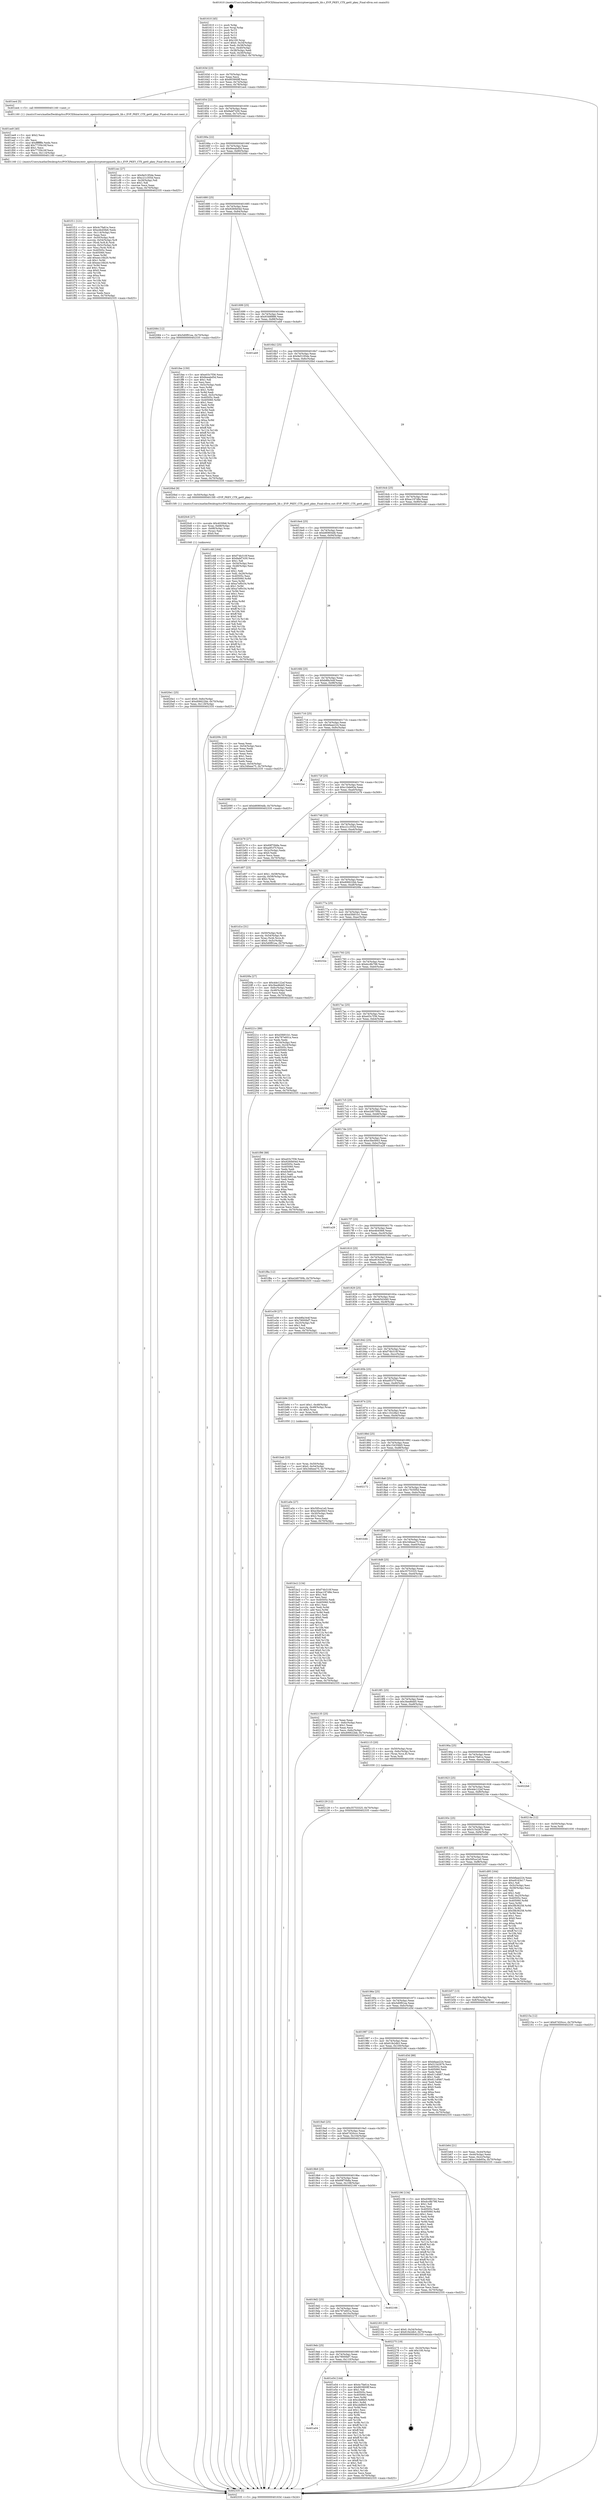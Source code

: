 digraph "0x401610" {
  label = "0x401610 (/mnt/c/Users/mathe/Desktop/tcc/POCII/binaries/extr_opensslcryptoevppmeth_lib.c_EVP_PKEY_CTX_get0_pkey_Final-ollvm.out::main(0))"
  labelloc = "t"
  node[shape=record]

  Entry [label="",width=0.3,height=0.3,shape=circle,fillcolor=black,style=filled]
  "0x40163d" [label="{
     0x40163d [23]\l
     | [instrs]\l
     &nbsp;&nbsp;0x40163d \<+3\>: mov -0x70(%rbp),%eax\l
     &nbsp;&nbsp;0x401640 \<+2\>: mov %eax,%ecx\l
     &nbsp;&nbsp;0x401642 \<+6\>: sub $0x803900ff,%ecx\l
     &nbsp;&nbsp;0x401648 \<+3\>: mov %eax,-0x74(%rbp)\l
     &nbsp;&nbsp;0x40164b \<+3\>: mov %ecx,-0x78(%rbp)\l
     &nbsp;&nbsp;0x40164e \<+6\>: je 0000000000401ee4 \<main+0x8d4\>\l
  }"]
  "0x401ee4" [label="{
     0x401ee4 [5]\l
     | [instrs]\l
     &nbsp;&nbsp;0x401ee4 \<+5\>: call 0000000000401160 \<next_i\>\l
     | [calls]\l
     &nbsp;&nbsp;0x401160 \{1\} (/mnt/c/Users/mathe/Desktop/tcc/POCII/binaries/extr_opensslcryptoevppmeth_lib.c_EVP_PKEY_CTX_get0_pkey_Final-ollvm.out::next_i)\l
  }"]
  "0x401654" [label="{
     0x401654 [22]\l
     | [instrs]\l
     &nbsp;&nbsp;0x401654 \<+5\>: jmp 0000000000401659 \<main+0x49\>\l
     &nbsp;&nbsp;0x401659 \<+3\>: mov -0x74(%rbp),%eax\l
     &nbsp;&nbsp;0x40165c \<+5\>: sub $0x8abf7430,%eax\l
     &nbsp;&nbsp;0x401661 \<+3\>: mov %eax,-0x7c(%rbp)\l
     &nbsp;&nbsp;0x401664 \<+6\>: je 0000000000401cec \<main+0x6dc\>\l
  }"]
  Exit [label="",width=0.3,height=0.3,shape=circle,fillcolor=black,style=filled,peripheries=2]
  "0x401cec" [label="{
     0x401cec [27]\l
     | [instrs]\l
     &nbsp;&nbsp;0x401cec \<+5\>: mov $0x9e5195de,%eax\l
     &nbsp;&nbsp;0x401cf1 \<+5\>: mov $0xc21c355d,%ecx\l
     &nbsp;&nbsp;0x401cf6 \<+3\>: mov -0x26(%rbp),%dl\l
     &nbsp;&nbsp;0x401cf9 \<+3\>: test $0x1,%dl\l
     &nbsp;&nbsp;0x401cfc \<+3\>: cmovne %ecx,%eax\l
     &nbsp;&nbsp;0x401cff \<+3\>: mov %eax,-0x70(%rbp)\l
     &nbsp;&nbsp;0x401d02 \<+5\>: jmp 0000000000402335 \<main+0xd25\>\l
  }"]
  "0x40166a" [label="{
     0x40166a [22]\l
     | [instrs]\l
     &nbsp;&nbsp;0x40166a \<+5\>: jmp 000000000040166f \<main+0x5f\>\l
     &nbsp;&nbsp;0x40166f \<+3\>: mov -0x74(%rbp),%eax\l
     &nbsp;&nbsp;0x401672 \<+5\>: sub $0x8eeabd5d,%eax\l
     &nbsp;&nbsp;0x401677 \<+3\>: mov %eax,-0x80(%rbp)\l
     &nbsp;&nbsp;0x40167a \<+6\>: je 0000000000402084 \<main+0xa74\>\l
  }"]
  "0x40215a" [label="{
     0x40215a [12]\l
     | [instrs]\l
     &nbsp;&nbsp;0x40215a \<+7\>: movl $0x67d20ccc,-0x70(%rbp)\l
     &nbsp;&nbsp;0x402161 \<+5\>: jmp 0000000000402335 \<main+0xd25\>\l
  }"]
  "0x402084" [label="{
     0x402084 [12]\l
     | [instrs]\l
     &nbsp;&nbsp;0x402084 \<+7\>: movl $0x5d0f91ea,-0x70(%rbp)\l
     &nbsp;&nbsp;0x40208b \<+5\>: jmp 0000000000402335 \<main+0xd25\>\l
  }"]
  "0x401680" [label="{
     0x401680 [25]\l
     | [instrs]\l
     &nbsp;&nbsp;0x401680 \<+5\>: jmp 0000000000401685 \<main+0x75\>\l
     &nbsp;&nbsp;0x401685 \<+3\>: mov -0x74(%rbp),%eax\l
     &nbsp;&nbsp;0x401688 \<+5\>: sub $0x9260b04d,%eax\l
     &nbsp;&nbsp;0x40168d \<+6\>: mov %eax,-0x84(%rbp)\l
     &nbsp;&nbsp;0x401693 \<+6\>: je 0000000000401fee \<main+0x9de\>\l
  }"]
  "0x402129" [label="{
     0x402129 [12]\l
     | [instrs]\l
     &nbsp;&nbsp;0x402129 \<+7\>: movl $0x35753325,-0x70(%rbp)\l
     &nbsp;&nbsp;0x402130 \<+5\>: jmp 0000000000402335 \<main+0xd25\>\l
  }"]
  "0x401fee" [label="{
     0x401fee [150]\l
     | [instrs]\l
     &nbsp;&nbsp;0x401fee \<+5\>: mov $0xe03c7f36,%eax\l
     &nbsp;&nbsp;0x401ff3 \<+5\>: mov $0x8eeabd5d,%ecx\l
     &nbsp;&nbsp;0x401ff8 \<+2\>: mov $0x1,%dl\l
     &nbsp;&nbsp;0x401ffa \<+2\>: xor %esi,%esi\l
     &nbsp;&nbsp;0x401ffc \<+3\>: mov -0x5c(%rbp),%edi\l
     &nbsp;&nbsp;0x401fff \<+3\>: mov %esi,%r8d\l
     &nbsp;&nbsp;0x402002 \<+4\>: sub $0x1,%r8d\l
     &nbsp;&nbsp;0x402006 \<+3\>: sub %r8d,%edi\l
     &nbsp;&nbsp;0x402009 \<+3\>: mov %edi,-0x5c(%rbp)\l
     &nbsp;&nbsp;0x40200c \<+7\>: mov 0x40505c,%edi\l
     &nbsp;&nbsp;0x402013 \<+8\>: mov 0x405060,%r8d\l
     &nbsp;&nbsp;0x40201b \<+3\>: sub $0x1,%esi\l
     &nbsp;&nbsp;0x40201e \<+3\>: mov %edi,%r9d\l
     &nbsp;&nbsp;0x402021 \<+3\>: add %esi,%r9d\l
     &nbsp;&nbsp;0x402024 \<+4\>: imul %r9d,%edi\l
     &nbsp;&nbsp;0x402028 \<+3\>: and $0x1,%edi\l
     &nbsp;&nbsp;0x40202b \<+3\>: cmp $0x0,%edi\l
     &nbsp;&nbsp;0x40202e \<+4\>: sete %r10b\l
     &nbsp;&nbsp;0x402032 \<+4\>: cmp $0xa,%r8d\l
     &nbsp;&nbsp;0x402036 \<+4\>: setl %r11b\l
     &nbsp;&nbsp;0x40203a \<+3\>: mov %r10b,%bl\l
     &nbsp;&nbsp;0x40203d \<+3\>: xor $0xff,%bl\l
     &nbsp;&nbsp;0x402040 \<+3\>: mov %r11b,%r14b\l
     &nbsp;&nbsp;0x402043 \<+4\>: xor $0xff,%r14b\l
     &nbsp;&nbsp;0x402047 \<+3\>: xor $0x0,%dl\l
     &nbsp;&nbsp;0x40204a \<+3\>: mov %bl,%r15b\l
     &nbsp;&nbsp;0x40204d \<+4\>: and $0x0,%r15b\l
     &nbsp;&nbsp;0x402051 \<+3\>: and %dl,%r10b\l
     &nbsp;&nbsp;0x402054 \<+3\>: mov %r14b,%r12b\l
     &nbsp;&nbsp;0x402057 \<+4\>: and $0x0,%r12b\l
     &nbsp;&nbsp;0x40205b \<+3\>: and %dl,%r11b\l
     &nbsp;&nbsp;0x40205e \<+3\>: or %r10b,%r15b\l
     &nbsp;&nbsp;0x402061 \<+3\>: or %r11b,%r12b\l
     &nbsp;&nbsp;0x402064 \<+3\>: xor %r12b,%r15b\l
     &nbsp;&nbsp;0x402067 \<+3\>: or %r14b,%bl\l
     &nbsp;&nbsp;0x40206a \<+3\>: xor $0xff,%bl\l
     &nbsp;&nbsp;0x40206d \<+3\>: or $0x0,%dl\l
     &nbsp;&nbsp;0x402070 \<+2\>: and %dl,%bl\l
     &nbsp;&nbsp;0x402072 \<+3\>: or %bl,%r15b\l
     &nbsp;&nbsp;0x402075 \<+4\>: test $0x1,%r15b\l
     &nbsp;&nbsp;0x402079 \<+3\>: cmovne %ecx,%eax\l
     &nbsp;&nbsp;0x40207c \<+3\>: mov %eax,-0x70(%rbp)\l
     &nbsp;&nbsp;0x40207f \<+5\>: jmp 0000000000402335 \<main+0xd25\>\l
  }"]
  "0x401699" [label="{
     0x401699 [25]\l
     | [instrs]\l
     &nbsp;&nbsp;0x401699 \<+5\>: jmp 000000000040169e \<main+0x8e\>\l
     &nbsp;&nbsp;0x40169e \<+3\>: mov -0x74(%rbp),%eax\l
     &nbsp;&nbsp;0x4016a1 \<+5\>: sub $0x9348f886,%eax\l
     &nbsp;&nbsp;0x4016a6 \<+6\>: mov %eax,-0x88(%rbp)\l
     &nbsp;&nbsp;0x4016ac \<+6\>: je 0000000000401ab9 \<main+0x4a9\>\l
  }"]
  "0x4020e1" [label="{
     0x4020e1 [25]\l
     | [instrs]\l
     &nbsp;&nbsp;0x4020e1 \<+7\>: movl $0x0,-0x6c(%rbp)\l
     &nbsp;&nbsp;0x4020e8 \<+7\>: movl $0xd06622bb,-0x70(%rbp)\l
     &nbsp;&nbsp;0x4020ef \<+6\>: mov %eax,-0x118(%rbp)\l
     &nbsp;&nbsp;0x4020f5 \<+5\>: jmp 0000000000402335 \<main+0xd25\>\l
  }"]
  "0x401ab9" [label="{
     0x401ab9\l
  }", style=dashed]
  "0x4016b2" [label="{
     0x4016b2 [25]\l
     | [instrs]\l
     &nbsp;&nbsp;0x4016b2 \<+5\>: jmp 00000000004016b7 \<main+0xa7\>\l
     &nbsp;&nbsp;0x4016b7 \<+3\>: mov -0x74(%rbp),%eax\l
     &nbsp;&nbsp;0x4016ba \<+5\>: sub $0x9e5195de,%eax\l
     &nbsp;&nbsp;0x4016bf \<+6\>: mov %eax,-0x8c(%rbp)\l
     &nbsp;&nbsp;0x4016c5 \<+6\>: je 00000000004020bd \<main+0xaad\>\l
  }"]
  "0x4020c6" [label="{
     0x4020c6 [27]\l
     | [instrs]\l
     &nbsp;&nbsp;0x4020c6 \<+10\>: movabs $0x4030b6,%rdi\l
     &nbsp;&nbsp;0x4020d0 \<+4\>: mov %rax,-0x68(%rbp)\l
     &nbsp;&nbsp;0x4020d4 \<+4\>: mov -0x68(%rbp),%rax\l
     &nbsp;&nbsp;0x4020d8 \<+2\>: mov (%rax),%esi\l
     &nbsp;&nbsp;0x4020da \<+2\>: mov $0x0,%al\l
     &nbsp;&nbsp;0x4020dc \<+5\>: call 0000000000401040 \<printf@plt\>\l
     | [calls]\l
     &nbsp;&nbsp;0x401040 \{1\} (unknown)\l
  }"]
  "0x4020bd" [label="{
     0x4020bd [9]\l
     | [instrs]\l
     &nbsp;&nbsp;0x4020bd \<+4\>: mov -0x50(%rbp),%rdi\l
     &nbsp;&nbsp;0x4020c1 \<+5\>: call 00000000004015f0 \<EVP_PKEY_CTX_get0_pkey\>\l
     | [calls]\l
     &nbsp;&nbsp;0x4015f0 \{1\} (/mnt/c/Users/mathe/Desktop/tcc/POCII/binaries/extr_opensslcryptoevppmeth_lib.c_EVP_PKEY_CTX_get0_pkey_Final-ollvm.out::EVP_PKEY_CTX_get0_pkey)\l
  }"]
  "0x4016cb" [label="{
     0x4016cb [25]\l
     | [instrs]\l
     &nbsp;&nbsp;0x4016cb \<+5\>: jmp 00000000004016d0 \<main+0xc0\>\l
     &nbsp;&nbsp;0x4016d0 \<+3\>: mov -0x74(%rbp),%eax\l
     &nbsp;&nbsp;0x4016d3 \<+5\>: sub $0xac197d8e,%eax\l
     &nbsp;&nbsp;0x4016d8 \<+6\>: mov %eax,-0x90(%rbp)\l
     &nbsp;&nbsp;0x4016de \<+6\>: je 0000000000401c48 \<main+0x638\>\l
  }"]
  "0x401f11" [label="{
     0x401f11 [121]\l
     | [instrs]\l
     &nbsp;&nbsp;0x401f11 \<+5\>: mov $0x4c7fa61e,%ecx\l
     &nbsp;&nbsp;0x401f16 \<+5\>: mov $0xe4b45fe6,%edx\l
     &nbsp;&nbsp;0x401f1b \<+6\>: mov -0x114(%rbp),%esi\l
     &nbsp;&nbsp;0x401f21 \<+3\>: imul %eax,%esi\l
     &nbsp;&nbsp;0x401f24 \<+4\>: mov -0x50(%rbp),%rdi\l
     &nbsp;&nbsp;0x401f28 \<+4\>: movslq -0x54(%rbp),%r8\l
     &nbsp;&nbsp;0x401f2c \<+4\>: mov (%rdi,%r8,8),%rdi\l
     &nbsp;&nbsp;0x401f30 \<+4\>: movslq -0x5c(%rbp),%r8\l
     &nbsp;&nbsp;0x401f34 \<+4\>: mov %esi,(%rdi,%r8,4)\l
     &nbsp;&nbsp;0x401f38 \<+7\>: mov 0x40505c,%eax\l
     &nbsp;&nbsp;0x401f3f \<+7\>: mov 0x405060,%esi\l
     &nbsp;&nbsp;0x401f46 \<+3\>: mov %eax,%r9d\l
     &nbsp;&nbsp;0x401f49 \<+7\>: add $0xeec16b20,%r9d\l
     &nbsp;&nbsp;0x401f50 \<+4\>: sub $0x1,%r9d\l
     &nbsp;&nbsp;0x401f54 \<+7\>: sub $0xeec16b20,%r9d\l
     &nbsp;&nbsp;0x401f5b \<+4\>: imul %r9d,%eax\l
     &nbsp;&nbsp;0x401f5f \<+3\>: and $0x1,%eax\l
     &nbsp;&nbsp;0x401f62 \<+3\>: cmp $0x0,%eax\l
     &nbsp;&nbsp;0x401f65 \<+4\>: sete %r10b\l
     &nbsp;&nbsp;0x401f69 \<+3\>: cmp $0xa,%esi\l
     &nbsp;&nbsp;0x401f6c \<+4\>: setl %r11b\l
     &nbsp;&nbsp;0x401f70 \<+3\>: mov %r10b,%bl\l
     &nbsp;&nbsp;0x401f73 \<+3\>: and %r11b,%bl\l
     &nbsp;&nbsp;0x401f76 \<+3\>: xor %r11b,%r10b\l
     &nbsp;&nbsp;0x401f79 \<+3\>: or %r10b,%bl\l
     &nbsp;&nbsp;0x401f7c \<+3\>: test $0x1,%bl\l
     &nbsp;&nbsp;0x401f7f \<+3\>: cmovne %edx,%ecx\l
     &nbsp;&nbsp;0x401f82 \<+3\>: mov %ecx,-0x70(%rbp)\l
     &nbsp;&nbsp;0x401f85 \<+5\>: jmp 0000000000402335 \<main+0xd25\>\l
  }"]
  "0x401c48" [label="{
     0x401c48 [164]\l
     | [instrs]\l
     &nbsp;&nbsp;0x401c48 \<+5\>: mov $0xf74b310f,%eax\l
     &nbsp;&nbsp;0x401c4d \<+5\>: mov $0x8abf7430,%ecx\l
     &nbsp;&nbsp;0x401c52 \<+2\>: mov $0x1,%dl\l
     &nbsp;&nbsp;0x401c54 \<+3\>: mov -0x54(%rbp),%esi\l
     &nbsp;&nbsp;0x401c57 \<+3\>: cmp -0x48(%rbp),%esi\l
     &nbsp;&nbsp;0x401c5a \<+4\>: setl %dil\l
     &nbsp;&nbsp;0x401c5e \<+4\>: and $0x1,%dil\l
     &nbsp;&nbsp;0x401c62 \<+4\>: mov %dil,-0x26(%rbp)\l
     &nbsp;&nbsp;0x401c66 \<+7\>: mov 0x40505c,%esi\l
     &nbsp;&nbsp;0x401c6d \<+8\>: mov 0x405060,%r8d\l
     &nbsp;&nbsp;0x401c75 \<+3\>: mov %esi,%r9d\l
     &nbsp;&nbsp;0x401c78 \<+7\>: sub $0xa7ef0c54,%r9d\l
     &nbsp;&nbsp;0x401c7f \<+4\>: sub $0x1,%r9d\l
     &nbsp;&nbsp;0x401c83 \<+7\>: add $0xa7ef0c54,%r9d\l
     &nbsp;&nbsp;0x401c8a \<+4\>: imul %r9d,%esi\l
     &nbsp;&nbsp;0x401c8e \<+3\>: and $0x1,%esi\l
     &nbsp;&nbsp;0x401c91 \<+3\>: cmp $0x0,%esi\l
     &nbsp;&nbsp;0x401c94 \<+4\>: sete %dil\l
     &nbsp;&nbsp;0x401c98 \<+4\>: cmp $0xa,%r8d\l
     &nbsp;&nbsp;0x401c9c \<+4\>: setl %r10b\l
     &nbsp;&nbsp;0x401ca0 \<+3\>: mov %dil,%r11b\l
     &nbsp;&nbsp;0x401ca3 \<+4\>: xor $0xff,%r11b\l
     &nbsp;&nbsp;0x401ca7 \<+3\>: mov %r10b,%bl\l
     &nbsp;&nbsp;0x401caa \<+3\>: xor $0xff,%bl\l
     &nbsp;&nbsp;0x401cad \<+3\>: xor $0x0,%dl\l
     &nbsp;&nbsp;0x401cb0 \<+3\>: mov %r11b,%r14b\l
     &nbsp;&nbsp;0x401cb3 \<+4\>: and $0x0,%r14b\l
     &nbsp;&nbsp;0x401cb7 \<+3\>: and %dl,%dil\l
     &nbsp;&nbsp;0x401cba \<+3\>: mov %bl,%r15b\l
     &nbsp;&nbsp;0x401cbd \<+4\>: and $0x0,%r15b\l
     &nbsp;&nbsp;0x401cc1 \<+3\>: and %dl,%r10b\l
     &nbsp;&nbsp;0x401cc4 \<+3\>: or %dil,%r14b\l
     &nbsp;&nbsp;0x401cc7 \<+3\>: or %r10b,%r15b\l
     &nbsp;&nbsp;0x401cca \<+3\>: xor %r15b,%r14b\l
     &nbsp;&nbsp;0x401ccd \<+3\>: or %bl,%r11b\l
     &nbsp;&nbsp;0x401cd0 \<+4\>: xor $0xff,%r11b\l
     &nbsp;&nbsp;0x401cd4 \<+3\>: or $0x0,%dl\l
     &nbsp;&nbsp;0x401cd7 \<+3\>: and %dl,%r11b\l
     &nbsp;&nbsp;0x401cda \<+3\>: or %r11b,%r14b\l
     &nbsp;&nbsp;0x401cdd \<+4\>: test $0x1,%r14b\l
     &nbsp;&nbsp;0x401ce1 \<+3\>: cmovne %ecx,%eax\l
     &nbsp;&nbsp;0x401ce4 \<+3\>: mov %eax,-0x70(%rbp)\l
     &nbsp;&nbsp;0x401ce7 \<+5\>: jmp 0000000000402335 \<main+0xd25\>\l
  }"]
  "0x4016e4" [label="{
     0x4016e4 [25]\l
     | [instrs]\l
     &nbsp;&nbsp;0x4016e4 \<+5\>: jmp 00000000004016e9 \<main+0xd9\>\l
     &nbsp;&nbsp;0x4016e9 \<+3\>: mov -0x74(%rbp),%eax\l
     &nbsp;&nbsp;0x4016ec \<+5\>: sub $0xb80804db,%eax\l
     &nbsp;&nbsp;0x4016f1 \<+6\>: mov %eax,-0x94(%rbp)\l
     &nbsp;&nbsp;0x4016f7 \<+6\>: je 000000000040209c \<main+0xa8c\>\l
  }"]
  "0x401ee9" [label="{
     0x401ee9 [40]\l
     | [instrs]\l
     &nbsp;&nbsp;0x401ee9 \<+5\>: mov $0x2,%ecx\l
     &nbsp;&nbsp;0x401eee \<+1\>: cltd\l
     &nbsp;&nbsp;0x401eef \<+2\>: idiv %ecx\l
     &nbsp;&nbsp;0x401ef1 \<+6\>: imul $0xfffffffe,%edx,%ecx\l
     &nbsp;&nbsp;0x401ef7 \<+6\>: add $0x7735b16f,%ecx\l
     &nbsp;&nbsp;0x401efd \<+3\>: add $0x1,%ecx\l
     &nbsp;&nbsp;0x401f00 \<+6\>: sub $0x7735b16f,%ecx\l
     &nbsp;&nbsp;0x401f06 \<+6\>: mov %ecx,-0x114(%rbp)\l
     &nbsp;&nbsp;0x401f0c \<+5\>: call 0000000000401160 \<next_i\>\l
     | [calls]\l
     &nbsp;&nbsp;0x401160 \{1\} (/mnt/c/Users/mathe/Desktop/tcc/POCII/binaries/extr_opensslcryptoevppmeth_lib.c_EVP_PKEY_CTX_get0_pkey_Final-ollvm.out::next_i)\l
  }"]
  "0x40209c" [label="{
     0x40209c [33]\l
     | [instrs]\l
     &nbsp;&nbsp;0x40209c \<+2\>: xor %eax,%eax\l
     &nbsp;&nbsp;0x40209e \<+3\>: mov -0x54(%rbp),%ecx\l
     &nbsp;&nbsp;0x4020a1 \<+2\>: mov %eax,%edx\l
     &nbsp;&nbsp;0x4020a3 \<+2\>: sub %ecx,%edx\l
     &nbsp;&nbsp;0x4020a5 \<+2\>: mov %eax,%ecx\l
     &nbsp;&nbsp;0x4020a7 \<+3\>: sub $0x1,%ecx\l
     &nbsp;&nbsp;0x4020aa \<+2\>: add %ecx,%edx\l
     &nbsp;&nbsp;0x4020ac \<+2\>: sub %edx,%eax\l
     &nbsp;&nbsp;0x4020ae \<+3\>: mov %eax,-0x54(%rbp)\l
     &nbsp;&nbsp;0x4020b1 \<+7\>: movl $0x346eee75,-0x70(%rbp)\l
     &nbsp;&nbsp;0x4020b8 \<+5\>: jmp 0000000000402335 \<main+0xd25\>\l
  }"]
  "0x4016fd" [label="{
     0x4016fd [25]\l
     | [instrs]\l
     &nbsp;&nbsp;0x4016fd \<+5\>: jmp 0000000000401702 \<main+0xf2\>\l
     &nbsp;&nbsp;0x401702 \<+3\>: mov -0x74(%rbp),%eax\l
     &nbsp;&nbsp;0x401705 \<+5\>: sub $0xb8fa344f,%eax\l
     &nbsp;&nbsp;0x40170a \<+6\>: mov %eax,-0x98(%rbp)\l
     &nbsp;&nbsp;0x401710 \<+6\>: je 0000000000402090 \<main+0xa80\>\l
  }"]
  "0x401a04" [label="{
     0x401a04\l
  }", style=dashed]
  "0x402090" [label="{
     0x402090 [12]\l
     | [instrs]\l
     &nbsp;&nbsp;0x402090 \<+7\>: movl $0xb80804db,-0x70(%rbp)\l
     &nbsp;&nbsp;0x402097 \<+5\>: jmp 0000000000402335 \<main+0xd25\>\l
  }"]
  "0x401716" [label="{
     0x401716 [25]\l
     | [instrs]\l
     &nbsp;&nbsp;0x401716 \<+5\>: jmp 000000000040171b \<main+0x10b\>\l
     &nbsp;&nbsp;0x40171b \<+3\>: mov -0x74(%rbp),%eax\l
     &nbsp;&nbsp;0x40171e \<+5\>: sub $0xbfaae224,%eax\l
     &nbsp;&nbsp;0x401723 \<+6\>: mov %eax,-0x9c(%rbp)\l
     &nbsp;&nbsp;0x401729 \<+6\>: je 00000000004022ac \<main+0xc9c\>\l
  }"]
  "0x401e54" [label="{
     0x401e54 [144]\l
     | [instrs]\l
     &nbsp;&nbsp;0x401e54 \<+5\>: mov $0x4c7fa61e,%eax\l
     &nbsp;&nbsp;0x401e59 \<+5\>: mov $0x803900ff,%ecx\l
     &nbsp;&nbsp;0x401e5e \<+2\>: mov $0x1,%dl\l
     &nbsp;&nbsp;0x401e60 \<+7\>: mov 0x40505c,%esi\l
     &nbsp;&nbsp;0x401e67 \<+7\>: mov 0x405060,%edi\l
     &nbsp;&nbsp;0x401e6e \<+3\>: mov %esi,%r8d\l
     &nbsp;&nbsp;0x401e71 \<+7\>: sub $0xcdd8bf3,%r8d\l
     &nbsp;&nbsp;0x401e78 \<+4\>: sub $0x1,%r8d\l
     &nbsp;&nbsp;0x401e7c \<+7\>: add $0xcdd8bf3,%r8d\l
     &nbsp;&nbsp;0x401e83 \<+4\>: imul %r8d,%esi\l
     &nbsp;&nbsp;0x401e87 \<+3\>: and $0x1,%esi\l
     &nbsp;&nbsp;0x401e8a \<+3\>: cmp $0x0,%esi\l
     &nbsp;&nbsp;0x401e8d \<+4\>: sete %r9b\l
     &nbsp;&nbsp;0x401e91 \<+3\>: cmp $0xa,%edi\l
     &nbsp;&nbsp;0x401e94 \<+4\>: setl %r10b\l
     &nbsp;&nbsp;0x401e98 \<+3\>: mov %r9b,%r11b\l
     &nbsp;&nbsp;0x401e9b \<+4\>: xor $0xff,%r11b\l
     &nbsp;&nbsp;0x401e9f \<+3\>: mov %r10b,%bl\l
     &nbsp;&nbsp;0x401ea2 \<+3\>: xor $0xff,%bl\l
     &nbsp;&nbsp;0x401ea5 \<+3\>: xor $0x1,%dl\l
     &nbsp;&nbsp;0x401ea8 \<+3\>: mov %r11b,%r14b\l
     &nbsp;&nbsp;0x401eab \<+4\>: and $0xff,%r14b\l
     &nbsp;&nbsp;0x401eaf \<+3\>: and %dl,%r9b\l
     &nbsp;&nbsp;0x401eb2 \<+3\>: mov %bl,%r15b\l
     &nbsp;&nbsp;0x401eb5 \<+4\>: and $0xff,%r15b\l
     &nbsp;&nbsp;0x401eb9 \<+3\>: and %dl,%r10b\l
     &nbsp;&nbsp;0x401ebc \<+3\>: or %r9b,%r14b\l
     &nbsp;&nbsp;0x401ebf \<+3\>: or %r10b,%r15b\l
     &nbsp;&nbsp;0x401ec2 \<+3\>: xor %r15b,%r14b\l
     &nbsp;&nbsp;0x401ec5 \<+3\>: or %bl,%r11b\l
     &nbsp;&nbsp;0x401ec8 \<+4\>: xor $0xff,%r11b\l
     &nbsp;&nbsp;0x401ecc \<+3\>: or $0x1,%dl\l
     &nbsp;&nbsp;0x401ecf \<+3\>: and %dl,%r11b\l
     &nbsp;&nbsp;0x401ed2 \<+3\>: or %r11b,%r14b\l
     &nbsp;&nbsp;0x401ed5 \<+4\>: test $0x1,%r14b\l
     &nbsp;&nbsp;0x401ed9 \<+3\>: cmovne %ecx,%eax\l
     &nbsp;&nbsp;0x401edc \<+3\>: mov %eax,-0x70(%rbp)\l
     &nbsp;&nbsp;0x401edf \<+5\>: jmp 0000000000402335 \<main+0xd25\>\l
  }"]
  "0x4022ac" [label="{
     0x4022ac\l
  }", style=dashed]
  "0x40172f" [label="{
     0x40172f [25]\l
     | [instrs]\l
     &nbsp;&nbsp;0x40172f \<+5\>: jmp 0000000000401734 \<main+0x124\>\l
     &nbsp;&nbsp;0x401734 \<+3\>: mov -0x74(%rbp),%eax\l
     &nbsp;&nbsp;0x401737 \<+5\>: sub $0xc1bde93a,%eax\l
     &nbsp;&nbsp;0x40173c \<+6\>: mov %eax,-0xa0(%rbp)\l
     &nbsp;&nbsp;0x401742 \<+6\>: je 0000000000401b79 \<main+0x569\>\l
  }"]
  "0x4019eb" [label="{
     0x4019eb [25]\l
     | [instrs]\l
     &nbsp;&nbsp;0x4019eb \<+5\>: jmp 00000000004019f0 \<main+0x3e0\>\l
     &nbsp;&nbsp;0x4019f0 \<+3\>: mov -0x74(%rbp),%eax\l
     &nbsp;&nbsp;0x4019f3 \<+5\>: sub $0x79000bf7,%eax\l
     &nbsp;&nbsp;0x4019f8 \<+6\>: mov %eax,-0x110(%rbp)\l
     &nbsp;&nbsp;0x4019fe \<+6\>: je 0000000000401e54 \<main+0x844\>\l
  }"]
  "0x401b79" [label="{
     0x401b79 [27]\l
     | [instrs]\l
     &nbsp;&nbsp;0x401b79 \<+5\>: mov $0x69f70b8a,%eax\l
     &nbsp;&nbsp;0x401b7e \<+5\>: mov $0xa0f1f7f,%ecx\l
     &nbsp;&nbsp;0x401b83 \<+3\>: mov -0x2c(%rbp),%edx\l
     &nbsp;&nbsp;0x401b86 \<+3\>: cmp $0x0,%edx\l
     &nbsp;&nbsp;0x401b89 \<+3\>: cmove %ecx,%eax\l
     &nbsp;&nbsp;0x401b8c \<+3\>: mov %eax,-0x70(%rbp)\l
     &nbsp;&nbsp;0x401b8f \<+5\>: jmp 0000000000402335 \<main+0xd25\>\l
  }"]
  "0x401748" [label="{
     0x401748 [25]\l
     | [instrs]\l
     &nbsp;&nbsp;0x401748 \<+5\>: jmp 000000000040174d \<main+0x13d\>\l
     &nbsp;&nbsp;0x40174d \<+3\>: mov -0x74(%rbp),%eax\l
     &nbsp;&nbsp;0x401750 \<+5\>: sub $0xc21c355d,%eax\l
     &nbsp;&nbsp;0x401755 \<+6\>: mov %eax,-0xa4(%rbp)\l
     &nbsp;&nbsp;0x40175b \<+6\>: je 0000000000401d07 \<main+0x6f7\>\l
  }"]
  "0x402275" [label="{
     0x402275 [19]\l
     | [instrs]\l
     &nbsp;&nbsp;0x402275 \<+3\>: mov -0x24(%rbp),%eax\l
     &nbsp;&nbsp;0x402278 \<+7\>: add $0x100,%rsp\l
     &nbsp;&nbsp;0x40227f \<+1\>: pop %rbx\l
     &nbsp;&nbsp;0x402280 \<+2\>: pop %r12\l
     &nbsp;&nbsp;0x402282 \<+2\>: pop %r14\l
     &nbsp;&nbsp;0x402284 \<+2\>: pop %r15\l
     &nbsp;&nbsp;0x402286 \<+1\>: pop %rbp\l
     &nbsp;&nbsp;0x402287 \<+1\>: ret\l
  }"]
  "0x401d07" [label="{
     0x401d07 [23]\l
     | [instrs]\l
     &nbsp;&nbsp;0x401d07 \<+7\>: movl $0x1,-0x58(%rbp)\l
     &nbsp;&nbsp;0x401d0e \<+4\>: movslq -0x58(%rbp),%rax\l
     &nbsp;&nbsp;0x401d12 \<+4\>: shl $0x2,%rax\l
     &nbsp;&nbsp;0x401d16 \<+3\>: mov %rax,%rdi\l
     &nbsp;&nbsp;0x401d19 \<+5\>: call 0000000000401050 \<malloc@plt\>\l
     | [calls]\l
     &nbsp;&nbsp;0x401050 \{1\} (unknown)\l
  }"]
  "0x401761" [label="{
     0x401761 [25]\l
     | [instrs]\l
     &nbsp;&nbsp;0x401761 \<+5\>: jmp 0000000000401766 \<main+0x156\>\l
     &nbsp;&nbsp;0x401766 \<+3\>: mov -0x74(%rbp),%eax\l
     &nbsp;&nbsp;0x401769 \<+5\>: sub $0xd06622bb,%eax\l
     &nbsp;&nbsp;0x40176e \<+6\>: mov %eax,-0xa8(%rbp)\l
     &nbsp;&nbsp;0x401774 \<+6\>: je 00000000004020fa \<main+0xaea\>\l
  }"]
  "0x4019d2" [label="{
     0x4019d2 [25]\l
     | [instrs]\l
     &nbsp;&nbsp;0x4019d2 \<+5\>: jmp 00000000004019d7 \<main+0x3c7\>\l
     &nbsp;&nbsp;0x4019d7 \<+3\>: mov -0x74(%rbp),%eax\l
     &nbsp;&nbsp;0x4019da \<+5\>: sub $0x787e601a,%eax\l
     &nbsp;&nbsp;0x4019df \<+6\>: mov %eax,-0x10c(%rbp)\l
     &nbsp;&nbsp;0x4019e5 \<+6\>: je 0000000000402275 \<main+0xc65\>\l
  }"]
  "0x4020fa" [label="{
     0x4020fa [27]\l
     | [instrs]\l
     &nbsp;&nbsp;0x4020fa \<+5\>: mov $0x4de122ef,%eax\l
     &nbsp;&nbsp;0x4020ff \<+5\>: mov $0x3bed6dd5,%ecx\l
     &nbsp;&nbsp;0x402104 \<+3\>: mov -0x6c(%rbp),%edx\l
     &nbsp;&nbsp;0x402107 \<+3\>: cmp -0x48(%rbp),%edx\l
     &nbsp;&nbsp;0x40210a \<+3\>: cmovl %ecx,%eax\l
     &nbsp;&nbsp;0x40210d \<+3\>: mov %eax,-0x70(%rbp)\l
     &nbsp;&nbsp;0x402110 \<+5\>: jmp 0000000000402335 \<main+0xd25\>\l
  }"]
  "0x40177a" [label="{
     0x40177a [25]\l
     | [instrs]\l
     &nbsp;&nbsp;0x40177a \<+5\>: jmp 000000000040177f \<main+0x16f\>\l
     &nbsp;&nbsp;0x40177f \<+3\>: mov -0x74(%rbp),%eax\l
     &nbsp;&nbsp;0x401782 \<+5\>: sub $0xd3fd01b1,%eax\l
     &nbsp;&nbsp;0x401787 \<+6\>: mov %eax,-0xac(%rbp)\l
     &nbsp;&nbsp;0x40178d \<+6\>: je 000000000040232e \<main+0xd1e\>\l
  }"]
  "0x402166" [label="{
     0x402166\l
  }", style=dashed]
  "0x40232e" [label="{
     0x40232e\l
  }", style=dashed]
  "0x401793" [label="{
     0x401793 [25]\l
     | [instrs]\l
     &nbsp;&nbsp;0x401793 \<+5\>: jmp 0000000000401798 \<main+0x188\>\l
     &nbsp;&nbsp;0x401798 \<+3\>: mov -0x74(%rbp),%eax\l
     &nbsp;&nbsp;0x40179b \<+5\>: sub $0xdcc8b798,%eax\l
     &nbsp;&nbsp;0x4017a0 \<+6\>: mov %eax,-0xb0(%rbp)\l
     &nbsp;&nbsp;0x4017a6 \<+6\>: je 000000000040221c \<main+0xc0c\>\l
  }"]
  "0x4019b9" [label="{
     0x4019b9 [25]\l
     | [instrs]\l
     &nbsp;&nbsp;0x4019b9 \<+5\>: jmp 00000000004019be \<main+0x3ae\>\l
     &nbsp;&nbsp;0x4019be \<+3\>: mov -0x74(%rbp),%eax\l
     &nbsp;&nbsp;0x4019c1 \<+5\>: sub $0x69f70b8a,%eax\l
     &nbsp;&nbsp;0x4019c6 \<+6\>: mov %eax,-0x108(%rbp)\l
     &nbsp;&nbsp;0x4019cc \<+6\>: je 0000000000402166 \<main+0xb56\>\l
  }"]
  "0x40221c" [label="{
     0x40221c [89]\l
     | [instrs]\l
     &nbsp;&nbsp;0x40221c \<+5\>: mov $0xd3fd01b1,%eax\l
     &nbsp;&nbsp;0x402221 \<+5\>: mov $0x787e601a,%ecx\l
     &nbsp;&nbsp;0x402226 \<+2\>: xor %edx,%edx\l
     &nbsp;&nbsp;0x402228 \<+3\>: mov -0x34(%rbp),%esi\l
     &nbsp;&nbsp;0x40222b \<+3\>: mov %esi,-0x24(%rbp)\l
     &nbsp;&nbsp;0x40222e \<+7\>: mov 0x40505c,%esi\l
     &nbsp;&nbsp;0x402235 \<+7\>: mov 0x405060,%edi\l
     &nbsp;&nbsp;0x40223c \<+3\>: sub $0x1,%edx\l
     &nbsp;&nbsp;0x40223f \<+3\>: mov %esi,%r8d\l
     &nbsp;&nbsp;0x402242 \<+3\>: add %edx,%r8d\l
     &nbsp;&nbsp;0x402245 \<+4\>: imul %r8d,%esi\l
     &nbsp;&nbsp;0x402249 \<+3\>: and $0x1,%esi\l
     &nbsp;&nbsp;0x40224c \<+3\>: cmp $0x0,%esi\l
     &nbsp;&nbsp;0x40224f \<+4\>: sete %r9b\l
     &nbsp;&nbsp;0x402253 \<+3\>: cmp $0xa,%edi\l
     &nbsp;&nbsp;0x402256 \<+4\>: setl %r10b\l
     &nbsp;&nbsp;0x40225a \<+3\>: mov %r9b,%r11b\l
     &nbsp;&nbsp;0x40225d \<+3\>: and %r10b,%r11b\l
     &nbsp;&nbsp;0x402260 \<+3\>: xor %r10b,%r9b\l
     &nbsp;&nbsp;0x402263 \<+3\>: or %r9b,%r11b\l
     &nbsp;&nbsp;0x402266 \<+4\>: test $0x1,%r11b\l
     &nbsp;&nbsp;0x40226a \<+3\>: cmovne %ecx,%eax\l
     &nbsp;&nbsp;0x40226d \<+3\>: mov %eax,-0x70(%rbp)\l
     &nbsp;&nbsp;0x402270 \<+5\>: jmp 0000000000402335 \<main+0xd25\>\l
  }"]
  "0x4017ac" [label="{
     0x4017ac [25]\l
     | [instrs]\l
     &nbsp;&nbsp;0x4017ac \<+5\>: jmp 00000000004017b1 \<main+0x1a1\>\l
     &nbsp;&nbsp;0x4017b1 \<+3\>: mov -0x74(%rbp),%eax\l
     &nbsp;&nbsp;0x4017b4 \<+5\>: sub $0xe03c7f36,%eax\l
     &nbsp;&nbsp;0x4017b9 \<+6\>: mov %eax,-0xb4(%rbp)\l
     &nbsp;&nbsp;0x4017bf \<+6\>: je 000000000040230d \<main+0xcfd\>\l
  }"]
  "0x402183" [label="{
     0x402183 [19]\l
     | [instrs]\l
     &nbsp;&nbsp;0x402183 \<+7\>: movl $0x0,-0x34(%rbp)\l
     &nbsp;&nbsp;0x40218a \<+7\>: movl $0x61fe2db3,-0x70(%rbp)\l
     &nbsp;&nbsp;0x402191 \<+5\>: jmp 0000000000402335 \<main+0xd25\>\l
  }"]
  "0x40230d" [label="{
     0x40230d\l
  }", style=dashed]
  "0x4017c5" [label="{
     0x4017c5 [25]\l
     | [instrs]\l
     &nbsp;&nbsp;0x4017c5 \<+5\>: jmp 00000000004017ca \<main+0x1ba\>\l
     &nbsp;&nbsp;0x4017ca \<+3\>: mov -0x74(%rbp),%eax\l
     &nbsp;&nbsp;0x4017cd \<+5\>: sub $0xe2d0700b,%eax\l
     &nbsp;&nbsp;0x4017d2 \<+6\>: mov %eax,-0xb8(%rbp)\l
     &nbsp;&nbsp;0x4017d8 \<+6\>: je 0000000000401f96 \<main+0x986\>\l
  }"]
  "0x4019a0" [label="{
     0x4019a0 [25]\l
     | [instrs]\l
     &nbsp;&nbsp;0x4019a0 \<+5\>: jmp 00000000004019a5 \<main+0x395\>\l
     &nbsp;&nbsp;0x4019a5 \<+3\>: mov -0x74(%rbp),%eax\l
     &nbsp;&nbsp;0x4019a8 \<+5\>: sub $0x67d20ccc,%eax\l
     &nbsp;&nbsp;0x4019ad \<+6\>: mov %eax,-0x104(%rbp)\l
     &nbsp;&nbsp;0x4019b3 \<+6\>: je 0000000000402183 \<main+0xb73\>\l
  }"]
  "0x401f96" [label="{
     0x401f96 [88]\l
     | [instrs]\l
     &nbsp;&nbsp;0x401f96 \<+5\>: mov $0xe03c7f36,%eax\l
     &nbsp;&nbsp;0x401f9b \<+5\>: mov $0x9260b04d,%ecx\l
     &nbsp;&nbsp;0x401fa0 \<+7\>: mov 0x40505c,%edx\l
     &nbsp;&nbsp;0x401fa7 \<+7\>: mov 0x405060,%esi\l
     &nbsp;&nbsp;0x401fae \<+2\>: mov %edx,%edi\l
     &nbsp;&nbsp;0x401fb0 \<+6\>: sub $0xb3ef01aa,%edi\l
     &nbsp;&nbsp;0x401fb6 \<+3\>: sub $0x1,%edi\l
     &nbsp;&nbsp;0x401fb9 \<+6\>: add $0xb3ef01aa,%edi\l
     &nbsp;&nbsp;0x401fbf \<+3\>: imul %edi,%edx\l
     &nbsp;&nbsp;0x401fc2 \<+3\>: and $0x1,%edx\l
     &nbsp;&nbsp;0x401fc5 \<+3\>: cmp $0x0,%edx\l
     &nbsp;&nbsp;0x401fc8 \<+4\>: sete %r8b\l
     &nbsp;&nbsp;0x401fcc \<+3\>: cmp $0xa,%esi\l
     &nbsp;&nbsp;0x401fcf \<+4\>: setl %r9b\l
     &nbsp;&nbsp;0x401fd3 \<+3\>: mov %r8b,%r10b\l
     &nbsp;&nbsp;0x401fd6 \<+3\>: and %r9b,%r10b\l
     &nbsp;&nbsp;0x401fd9 \<+3\>: xor %r9b,%r8b\l
     &nbsp;&nbsp;0x401fdc \<+3\>: or %r8b,%r10b\l
     &nbsp;&nbsp;0x401fdf \<+4\>: test $0x1,%r10b\l
     &nbsp;&nbsp;0x401fe3 \<+3\>: cmovne %ecx,%eax\l
     &nbsp;&nbsp;0x401fe6 \<+3\>: mov %eax,-0x70(%rbp)\l
     &nbsp;&nbsp;0x401fe9 \<+5\>: jmp 0000000000402335 \<main+0xd25\>\l
  }"]
  "0x4017de" [label="{
     0x4017de [25]\l
     | [instrs]\l
     &nbsp;&nbsp;0x4017de \<+5\>: jmp 00000000004017e3 \<main+0x1d3\>\l
     &nbsp;&nbsp;0x4017e3 \<+3\>: mov -0x74(%rbp),%eax\l
     &nbsp;&nbsp;0x4017e6 \<+5\>: sub $0xe3be5843,%eax\l
     &nbsp;&nbsp;0x4017eb \<+6\>: mov %eax,-0xbc(%rbp)\l
     &nbsp;&nbsp;0x4017f1 \<+6\>: je 0000000000401a29 \<main+0x419\>\l
  }"]
  "0x402196" [label="{
     0x402196 [134]\l
     | [instrs]\l
     &nbsp;&nbsp;0x402196 \<+5\>: mov $0xd3fd01b1,%eax\l
     &nbsp;&nbsp;0x40219b \<+5\>: mov $0xdcc8b798,%ecx\l
     &nbsp;&nbsp;0x4021a0 \<+2\>: mov $0x1,%dl\l
     &nbsp;&nbsp;0x4021a2 \<+2\>: xor %esi,%esi\l
     &nbsp;&nbsp;0x4021a4 \<+7\>: mov 0x40505c,%edi\l
     &nbsp;&nbsp;0x4021ab \<+8\>: mov 0x405060,%r8d\l
     &nbsp;&nbsp;0x4021b3 \<+3\>: sub $0x1,%esi\l
     &nbsp;&nbsp;0x4021b6 \<+3\>: mov %edi,%r9d\l
     &nbsp;&nbsp;0x4021b9 \<+3\>: add %esi,%r9d\l
     &nbsp;&nbsp;0x4021bc \<+4\>: imul %r9d,%edi\l
     &nbsp;&nbsp;0x4021c0 \<+3\>: and $0x1,%edi\l
     &nbsp;&nbsp;0x4021c3 \<+3\>: cmp $0x0,%edi\l
     &nbsp;&nbsp;0x4021c6 \<+4\>: sete %r10b\l
     &nbsp;&nbsp;0x4021ca \<+4\>: cmp $0xa,%r8d\l
     &nbsp;&nbsp;0x4021ce \<+4\>: setl %r11b\l
     &nbsp;&nbsp;0x4021d2 \<+3\>: mov %r10b,%bl\l
     &nbsp;&nbsp;0x4021d5 \<+3\>: xor $0xff,%bl\l
     &nbsp;&nbsp;0x4021d8 \<+3\>: mov %r11b,%r14b\l
     &nbsp;&nbsp;0x4021db \<+4\>: xor $0xff,%r14b\l
     &nbsp;&nbsp;0x4021df \<+3\>: xor $0x1,%dl\l
     &nbsp;&nbsp;0x4021e2 \<+3\>: mov %bl,%r15b\l
     &nbsp;&nbsp;0x4021e5 \<+4\>: and $0xff,%r15b\l
     &nbsp;&nbsp;0x4021e9 \<+3\>: and %dl,%r10b\l
     &nbsp;&nbsp;0x4021ec \<+3\>: mov %r14b,%r12b\l
     &nbsp;&nbsp;0x4021ef \<+4\>: and $0xff,%r12b\l
     &nbsp;&nbsp;0x4021f3 \<+3\>: and %dl,%r11b\l
     &nbsp;&nbsp;0x4021f6 \<+3\>: or %r10b,%r15b\l
     &nbsp;&nbsp;0x4021f9 \<+3\>: or %r11b,%r12b\l
     &nbsp;&nbsp;0x4021fc \<+3\>: xor %r12b,%r15b\l
     &nbsp;&nbsp;0x4021ff \<+3\>: or %r14b,%bl\l
     &nbsp;&nbsp;0x402202 \<+3\>: xor $0xff,%bl\l
     &nbsp;&nbsp;0x402205 \<+3\>: or $0x1,%dl\l
     &nbsp;&nbsp;0x402208 \<+2\>: and %dl,%bl\l
     &nbsp;&nbsp;0x40220a \<+3\>: or %bl,%r15b\l
     &nbsp;&nbsp;0x40220d \<+4\>: test $0x1,%r15b\l
     &nbsp;&nbsp;0x402211 \<+3\>: cmovne %ecx,%eax\l
     &nbsp;&nbsp;0x402214 \<+3\>: mov %eax,-0x70(%rbp)\l
     &nbsp;&nbsp;0x402217 \<+5\>: jmp 0000000000402335 \<main+0xd25\>\l
  }"]
  "0x401a29" [label="{
     0x401a29\l
  }", style=dashed]
  "0x4017f7" [label="{
     0x4017f7 [25]\l
     | [instrs]\l
     &nbsp;&nbsp;0x4017f7 \<+5\>: jmp 00000000004017fc \<main+0x1ec\>\l
     &nbsp;&nbsp;0x4017fc \<+3\>: mov -0x74(%rbp),%eax\l
     &nbsp;&nbsp;0x4017ff \<+5\>: sub $0xe4b45fe6,%eax\l
     &nbsp;&nbsp;0x401804 \<+6\>: mov %eax,-0xc0(%rbp)\l
     &nbsp;&nbsp;0x40180a \<+6\>: je 0000000000401f8a \<main+0x97a\>\l
  }"]
  "0x401987" [label="{
     0x401987 [25]\l
     | [instrs]\l
     &nbsp;&nbsp;0x401987 \<+5\>: jmp 000000000040198c \<main+0x37c\>\l
     &nbsp;&nbsp;0x40198c \<+3\>: mov -0x74(%rbp),%eax\l
     &nbsp;&nbsp;0x40198f \<+5\>: sub $0x61fe2db3,%eax\l
     &nbsp;&nbsp;0x401994 \<+6\>: mov %eax,-0x100(%rbp)\l
     &nbsp;&nbsp;0x40199a \<+6\>: je 0000000000402196 \<main+0xb86\>\l
  }"]
  "0x401f8a" [label="{
     0x401f8a [12]\l
     | [instrs]\l
     &nbsp;&nbsp;0x401f8a \<+7\>: movl $0xe2d0700b,-0x70(%rbp)\l
     &nbsp;&nbsp;0x401f91 \<+5\>: jmp 0000000000402335 \<main+0xd25\>\l
  }"]
  "0x401810" [label="{
     0x401810 [25]\l
     | [instrs]\l
     &nbsp;&nbsp;0x401810 \<+5\>: jmp 0000000000401815 \<main+0x205\>\l
     &nbsp;&nbsp;0x401815 \<+3\>: mov -0x74(%rbp),%eax\l
     &nbsp;&nbsp;0x401818 \<+5\>: sub $0xe9163e17,%eax\l
     &nbsp;&nbsp;0x40181d \<+6\>: mov %eax,-0xc4(%rbp)\l
     &nbsp;&nbsp;0x401823 \<+6\>: je 0000000000401e39 \<main+0x829\>\l
  }"]
  "0x401d3d" [label="{
     0x401d3d [88]\l
     | [instrs]\l
     &nbsp;&nbsp;0x401d3d \<+5\>: mov $0xbfaae224,%eax\l
     &nbsp;&nbsp;0x401d42 \<+5\>: mov $0x5154267b,%ecx\l
     &nbsp;&nbsp;0x401d47 \<+7\>: mov 0x40505c,%edx\l
     &nbsp;&nbsp;0x401d4e \<+7\>: mov 0x405060,%esi\l
     &nbsp;&nbsp;0x401d55 \<+2\>: mov %edx,%edi\l
     &nbsp;&nbsp;0x401d57 \<+6\>: sub $0x611df467,%edi\l
     &nbsp;&nbsp;0x401d5d \<+3\>: sub $0x1,%edi\l
     &nbsp;&nbsp;0x401d60 \<+6\>: add $0x611df467,%edi\l
     &nbsp;&nbsp;0x401d66 \<+3\>: imul %edi,%edx\l
     &nbsp;&nbsp;0x401d69 \<+3\>: and $0x1,%edx\l
     &nbsp;&nbsp;0x401d6c \<+3\>: cmp $0x0,%edx\l
     &nbsp;&nbsp;0x401d6f \<+4\>: sete %r8b\l
     &nbsp;&nbsp;0x401d73 \<+3\>: cmp $0xa,%esi\l
     &nbsp;&nbsp;0x401d76 \<+4\>: setl %r9b\l
     &nbsp;&nbsp;0x401d7a \<+3\>: mov %r8b,%r10b\l
     &nbsp;&nbsp;0x401d7d \<+3\>: and %r9b,%r10b\l
     &nbsp;&nbsp;0x401d80 \<+3\>: xor %r9b,%r8b\l
     &nbsp;&nbsp;0x401d83 \<+3\>: or %r8b,%r10b\l
     &nbsp;&nbsp;0x401d86 \<+4\>: test $0x1,%r10b\l
     &nbsp;&nbsp;0x401d8a \<+3\>: cmovne %ecx,%eax\l
     &nbsp;&nbsp;0x401d8d \<+3\>: mov %eax,-0x70(%rbp)\l
     &nbsp;&nbsp;0x401d90 \<+5\>: jmp 0000000000402335 \<main+0xd25\>\l
  }"]
  "0x401e39" [label="{
     0x401e39 [27]\l
     | [instrs]\l
     &nbsp;&nbsp;0x401e39 \<+5\>: mov $0xb8fa344f,%eax\l
     &nbsp;&nbsp;0x401e3e \<+5\>: mov $0x79000bf7,%ecx\l
     &nbsp;&nbsp;0x401e43 \<+3\>: mov -0x25(%rbp),%dl\l
     &nbsp;&nbsp;0x401e46 \<+3\>: test $0x1,%dl\l
     &nbsp;&nbsp;0x401e49 \<+3\>: cmovne %ecx,%eax\l
     &nbsp;&nbsp;0x401e4c \<+3\>: mov %eax,-0x70(%rbp)\l
     &nbsp;&nbsp;0x401e4f \<+5\>: jmp 0000000000402335 \<main+0xd25\>\l
  }"]
  "0x401829" [label="{
     0x401829 [25]\l
     | [instrs]\l
     &nbsp;&nbsp;0x401829 \<+5\>: jmp 000000000040182e \<main+0x21e\>\l
     &nbsp;&nbsp;0x40182e \<+3\>: mov -0x74(%rbp),%eax\l
     &nbsp;&nbsp;0x401831 \<+5\>: sub $0xeb542d40,%eax\l
     &nbsp;&nbsp;0x401836 \<+6\>: mov %eax,-0xc8(%rbp)\l
     &nbsp;&nbsp;0x40183c \<+6\>: je 0000000000402288 \<main+0xc78\>\l
  }"]
  "0x401d1e" [label="{
     0x401d1e [31]\l
     | [instrs]\l
     &nbsp;&nbsp;0x401d1e \<+4\>: mov -0x50(%rbp),%rdi\l
     &nbsp;&nbsp;0x401d22 \<+4\>: movslq -0x54(%rbp),%rcx\l
     &nbsp;&nbsp;0x401d26 \<+4\>: mov %rax,(%rdi,%rcx,8)\l
     &nbsp;&nbsp;0x401d2a \<+7\>: movl $0x0,-0x5c(%rbp)\l
     &nbsp;&nbsp;0x401d31 \<+7\>: movl $0x5d0f91ea,-0x70(%rbp)\l
     &nbsp;&nbsp;0x401d38 \<+5\>: jmp 0000000000402335 \<main+0xd25\>\l
  }"]
  "0x402288" [label="{
     0x402288\l
  }", style=dashed]
  "0x401842" [label="{
     0x401842 [25]\l
     | [instrs]\l
     &nbsp;&nbsp;0x401842 \<+5\>: jmp 0000000000401847 \<main+0x237\>\l
     &nbsp;&nbsp;0x401847 \<+3\>: mov -0x74(%rbp),%eax\l
     &nbsp;&nbsp;0x40184a \<+5\>: sub $0xf74b310f,%eax\l
     &nbsp;&nbsp;0x40184f \<+6\>: mov %eax,-0xcc(%rbp)\l
     &nbsp;&nbsp;0x401855 \<+6\>: je 00000000004022a0 \<main+0xc90\>\l
  }"]
  "0x401bab" [label="{
     0x401bab [23]\l
     | [instrs]\l
     &nbsp;&nbsp;0x401bab \<+4\>: mov %rax,-0x50(%rbp)\l
     &nbsp;&nbsp;0x401baf \<+7\>: movl $0x0,-0x54(%rbp)\l
     &nbsp;&nbsp;0x401bb6 \<+7\>: movl $0x346eee75,-0x70(%rbp)\l
     &nbsp;&nbsp;0x401bbd \<+5\>: jmp 0000000000402335 \<main+0xd25\>\l
  }"]
  "0x4022a0" [label="{
     0x4022a0\l
  }", style=dashed]
  "0x40185b" [label="{
     0x40185b [25]\l
     | [instrs]\l
     &nbsp;&nbsp;0x40185b \<+5\>: jmp 0000000000401860 \<main+0x250\>\l
     &nbsp;&nbsp;0x401860 \<+3\>: mov -0x74(%rbp),%eax\l
     &nbsp;&nbsp;0x401863 \<+5\>: sub $0xa0f1f7f,%eax\l
     &nbsp;&nbsp;0x401868 \<+6\>: mov %eax,-0xd0(%rbp)\l
     &nbsp;&nbsp;0x40186e \<+6\>: je 0000000000401b94 \<main+0x584\>\l
  }"]
  "0x401b64" [label="{
     0x401b64 [21]\l
     | [instrs]\l
     &nbsp;&nbsp;0x401b64 \<+3\>: mov %eax,-0x44(%rbp)\l
     &nbsp;&nbsp;0x401b67 \<+3\>: mov -0x44(%rbp),%eax\l
     &nbsp;&nbsp;0x401b6a \<+3\>: mov %eax,-0x2c(%rbp)\l
     &nbsp;&nbsp;0x401b6d \<+7\>: movl $0xc1bde93a,-0x70(%rbp)\l
     &nbsp;&nbsp;0x401b74 \<+5\>: jmp 0000000000402335 \<main+0xd25\>\l
  }"]
  "0x401b94" [label="{
     0x401b94 [23]\l
     | [instrs]\l
     &nbsp;&nbsp;0x401b94 \<+7\>: movl $0x1,-0x48(%rbp)\l
     &nbsp;&nbsp;0x401b9b \<+4\>: movslq -0x48(%rbp),%rax\l
     &nbsp;&nbsp;0x401b9f \<+4\>: shl $0x3,%rax\l
     &nbsp;&nbsp;0x401ba3 \<+3\>: mov %rax,%rdi\l
     &nbsp;&nbsp;0x401ba6 \<+5\>: call 0000000000401050 \<malloc@plt\>\l
     | [calls]\l
     &nbsp;&nbsp;0x401050 \{1\} (unknown)\l
  }"]
  "0x401874" [label="{
     0x401874 [25]\l
     | [instrs]\l
     &nbsp;&nbsp;0x401874 \<+5\>: jmp 0000000000401879 \<main+0x269\>\l
     &nbsp;&nbsp;0x401879 \<+3\>: mov -0x74(%rbp),%eax\l
     &nbsp;&nbsp;0x40187c \<+5\>: sub $0x110228a3,%eax\l
     &nbsp;&nbsp;0x401881 \<+6\>: mov %eax,-0xd4(%rbp)\l
     &nbsp;&nbsp;0x401887 \<+6\>: je 0000000000401a0e \<main+0x3fe\>\l
  }"]
  "0x40196e" [label="{
     0x40196e [25]\l
     | [instrs]\l
     &nbsp;&nbsp;0x40196e \<+5\>: jmp 0000000000401973 \<main+0x363\>\l
     &nbsp;&nbsp;0x401973 \<+3\>: mov -0x74(%rbp),%eax\l
     &nbsp;&nbsp;0x401976 \<+5\>: sub $0x5d0f91ea,%eax\l
     &nbsp;&nbsp;0x40197b \<+6\>: mov %eax,-0xfc(%rbp)\l
     &nbsp;&nbsp;0x401981 \<+6\>: je 0000000000401d3d \<main+0x72d\>\l
  }"]
  "0x401a0e" [label="{
     0x401a0e [27]\l
     | [instrs]\l
     &nbsp;&nbsp;0x401a0e \<+5\>: mov $0x595ce1e0,%eax\l
     &nbsp;&nbsp;0x401a13 \<+5\>: mov $0xe3be5843,%ecx\l
     &nbsp;&nbsp;0x401a18 \<+3\>: mov -0x30(%rbp),%edx\l
     &nbsp;&nbsp;0x401a1b \<+3\>: cmp $0x2,%edx\l
     &nbsp;&nbsp;0x401a1e \<+3\>: cmovne %ecx,%eax\l
     &nbsp;&nbsp;0x401a21 \<+3\>: mov %eax,-0x70(%rbp)\l
     &nbsp;&nbsp;0x401a24 \<+5\>: jmp 0000000000402335 \<main+0xd25\>\l
  }"]
  "0x40188d" [label="{
     0x40188d [25]\l
     | [instrs]\l
     &nbsp;&nbsp;0x40188d \<+5\>: jmp 0000000000401892 \<main+0x282\>\l
     &nbsp;&nbsp;0x401892 \<+3\>: mov -0x74(%rbp),%eax\l
     &nbsp;&nbsp;0x401895 \<+5\>: sub $0x154358d5,%eax\l
     &nbsp;&nbsp;0x40189a \<+6\>: mov %eax,-0xd8(%rbp)\l
     &nbsp;&nbsp;0x4018a0 \<+6\>: je 0000000000402172 \<main+0xb62\>\l
  }"]
  "0x402335" [label="{
     0x402335 [5]\l
     | [instrs]\l
     &nbsp;&nbsp;0x402335 \<+5\>: jmp 000000000040163d \<main+0x2d\>\l
  }"]
  "0x401610" [label="{
     0x401610 [45]\l
     | [instrs]\l
     &nbsp;&nbsp;0x401610 \<+1\>: push %rbp\l
     &nbsp;&nbsp;0x401611 \<+3\>: mov %rsp,%rbp\l
     &nbsp;&nbsp;0x401614 \<+2\>: push %r15\l
     &nbsp;&nbsp;0x401616 \<+2\>: push %r14\l
     &nbsp;&nbsp;0x401618 \<+2\>: push %r12\l
     &nbsp;&nbsp;0x40161a \<+1\>: push %rbx\l
     &nbsp;&nbsp;0x40161b \<+7\>: sub $0x100,%rsp\l
     &nbsp;&nbsp;0x401622 \<+7\>: movl $0x0,-0x34(%rbp)\l
     &nbsp;&nbsp;0x401629 \<+3\>: mov %edi,-0x38(%rbp)\l
     &nbsp;&nbsp;0x40162c \<+4\>: mov %rsi,-0x40(%rbp)\l
     &nbsp;&nbsp;0x401630 \<+3\>: mov -0x38(%rbp),%edi\l
     &nbsp;&nbsp;0x401633 \<+3\>: mov %edi,-0x30(%rbp)\l
     &nbsp;&nbsp;0x401636 \<+7\>: movl $0x110228a3,-0x70(%rbp)\l
  }"]
  "0x401b57" [label="{
     0x401b57 [13]\l
     | [instrs]\l
     &nbsp;&nbsp;0x401b57 \<+4\>: mov -0x40(%rbp),%rax\l
     &nbsp;&nbsp;0x401b5b \<+4\>: mov 0x8(%rax),%rdi\l
     &nbsp;&nbsp;0x401b5f \<+5\>: call 0000000000401060 \<atoi@plt\>\l
     | [calls]\l
     &nbsp;&nbsp;0x401060 \{1\} (unknown)\l
  }"]
  "0x402172" [label="{
     0x402172\l
  }", style=dashed]
  "0x4018a6" [label="{
     0x4018a6 [25]\l
     | [instrs]\l
     &nbsp;&nbsp;0x4018a6 \<+5\>: jmp 00000000004018ab \<main+0x29b\>\l
     &nbsp;&nbsp;0x4018ab \<+3\>: mov -0x74(%rbp),%eax\l
     &nbsp;&nbsp;0x4018ae \<+5\>: sub $0x17635f5d,%eax\l
     &nbsp;&nbsp;0x4018b3 \<+6\>: mov %eax,-0xdc(%rbp)\l
     &nbsp;&nbsp;0x4018b9 \<+6\>: je 0000000000401b4b \<main+0x53b\>\l
  }"]
  "0x401955" [label="{
     0x401955 [25]\l
     | [instrs]\l
     &nbsp;&nbsp;0x401955 \<+5\>: jmp 000000000040195a \<main+0x34a\>\l
     &nbsp;&nbsp;0x40195a \<+3\>: mov -0x74(%rbp),%eax\l
     &nbsp;&nbsp;0x40195d \<+5\>: sub $0x595ce1e0,%eax\l
     &nbsp;&nbsp;0x401962 \<+6\>: mov %eax,-0xf8(%rbp)\l
     &nbsp;&nbsp;0x401968 \<+6\>: je 0000000000401b57 \<main+0x547\>\l
  }"]
  "0x401b4b" [label="{
     0x401b4b\l
  }", style=dashed]
  "0x4018bf" [label="{
     0x4018bf [25]\l
     | [instrs]\l
     &nbsp;&nbsp;0x4018bf \<+5\>: jmp 00000000004018c4 \<main+0x2b4\>\l
     &nbsp;&nbsp;0x4018c4 \<+3\>: mov -0x74(%rbp),%eax\l
     &nbsp;&nbsp;0x4018c7 \<+5\>: sub $0x346eee75,%eax\l
     &nbsp;&nbsp;0x4018cc \<+6\>: mov %eax,-0xe0(%rbp)\l
     &nbsp;&nbsp;0x4018d2 \<+6\>: je 0000000000401bc2 \<main+0x5b2\>\l
  }"]
  "0x401d95" [label="{
     0x401d95 [164]\l
     | [instrs]\l
     &nbsp;&nbsp;0x401d95 \<+5\>: mov $0xbfaae224,%eax\l
     &nbsp;&nbsp;0x401d9a \<+5\>: mov $0xe9163e17,%ecx\l
     &nbsp;&nbsp;0x401d9f \<+2\>: mov $0x1,%dl\l
     &nbsp;&nbsp;0x401da1 \<+3\>: mov -0x5c(%rbp),%esi\l
     &nbsp;&nbsp;0x401da4 \<+3\>: cmp -0x58(%rbp),%esi\l
     &nbsp;&nbsp;0x401da7 \<+4\>: setl %dil\l
     &nbsp;&nbsp;0x401dab \<+4\>: and $0x1,%dil\l
     &nbsp;&nbsp;0x401daf \<+4\>: mov %dil,-0x25(%rbp)\l
     &nbsp;&nbsp;0x401db3 \<+7\>: mov 0x40505c,%esi\l
     &nbsp;&nbsp;0x401dba \<+8\>: mov 0x405060,%r8d\l
     &nbsp;&nbsp;0x401dc2 \<+3\>: mov %esi,%r9d\l
     &nbsp;&nbsp;0x401dc5 \<+7\>: add $0x5fb36258,%r9d\l
     &nbsp;&nbsp;0x401dcc \<+4\>: sub $0x1,%r9d\l
     &nbsp;&nbsp;0x401dd0 \<+7\>: sub $0x5fb36258,%r9d\l
     &nbsp;&nbsp;0x401dd7 \<+4\>: imul %r9d,%esi\l
     &nbsp;&nbsp;0x401ddb \<+3\>: and $0x1,%esi\l
     &nbsp;&nbsp;0x401dde \<+3\>: cmp $0x0,%esi\l
     &nbsp;&nbsp;0x401de1 \<+4\>: sete %dil\l
     &nbsp;&nbsp;0x401de5 \<+4\>: cmp $0xa,%r8d\l
     &nbsp;&nbsp;0x401de9 \<+4\>: setl %r10b\l
     &nbsp;&nbsp;0x401ded \<+3\>: mov %dil,%r11b\l
     &nbsp;&nbsp;0x401df0 \<+4\>: xor $0xff,%r11b\l
     &nbsp;&nbsp;0x401df4 \<+3\>: mov %r10b,%bl\l
     &nbsp;&nbsp;0x401df7 \<+3\>: xor $0xff,%bl\l
     &nbsp;&nbsp;0x401dfa \<+3\>: xor $0x1,%dl\l
     &nbsp;&nbsp;0x401dfd \<+3\>: mov %r11b,%r14b\l
     &nbsp;&nbsp;0x401e00 \<+4\>: and $0xff,%r14b\l
     &nbsp;&nbsp;0x401e04 \<+3\>: and %dl,%dil\l
     &nbsp;&nbsp;0x401e07 \<+3\>: mov %bl,%r15b\l
     &nbsp;&nbsp;0x401e0a \<+4\>: and $0xff,%r15b\l
     &nbsp;&nbsp;0x401e0e \<+3\>: and %dl,%r10b\l
     &nbsp;&nbsp;0x401e11 \<+3\>: or %dil,%r14b\l
     &nbsp;&nbsp;0x401e14 \<+3\>: or %r10b,%r15b\l
     &nbsp;&nbsp;0x401e17 \<+3\>: xor %r15b,%r14b\l
     &nbsp;&nbsp;0x401e1a \<+3\>: or %bl,%r11b\l
     &nbsp;&nbsp;0x401e1d \<+4\>: xor $0xff,%r11b\l
     &nbsp;&nbsp;0x401e21 \<+3\>: or $0x1,%dl\l
     &nbsp;&nbsp;0x401e24 \<+3\>: and %dl,%r11b\l
     &nbsp;&nbsp;0x401e27 \<+3\>: or %r11b,%r14b\l
     &nbsp;&nbsp;0x401e2a \<+4\>: test $0x1,%r14b\l
     &nbsp;&nbsp;0x401e2e \<+3\>: cmovne %ecx,%eax\l
     &nbsp;&nbsp;0x401e31 \<+3\>: mov %eax,-0x70(%rbp)\l
     &nbsp;&nbsp;0x401e34 \<+5\>: jmp 0000000000402335 \<main+0xd25\>\l
  }"]
  "0x401bc2" [label="{
     0x401bc2 [134]\l
     | [instrs]\l
     &nbsp;&nbsp;0x401bc2 \<+5\>: mov $0xf74b310f,%eax\l
     &nbsp;&nbsp;0x401bc7 \<+5\>: mov $0xac197d8e,%ecx\l
     &nbsp;&nbsp;0x401bcc \<+2\>: mov $0x1,%dl\l
     &nbsp;&nbsp;0x401bce \<+2\>: xor %esi,%esi\l
     &nbsp;&nbsp;0x401bd0 \<+7\>: mov 0x40505c,%edi\l
     &nbsp;&nbsp;0x401bd7 \<+8\>: mov 0x405060,%r8d\l
     &nbsp;&nbsp;0x401bdf \<+3\>: sub $0x1,%esi\l
     &nbsp;&nbsp;0x401be2 \<+3\>: mov %edi,%r9d\l
     &nbsp;&nbsp;0x401be5 \<+3\>: add %esi,%r9d\l
     &nbsp;&nbsp;0x401be8 \<+4\>: imul %r9d,%edi\l
     &nbsp;&nbsp;0x401bec \<+3\>: and $0x1,%edi\l
     &nbsp;&nbsp;0x401bef \<+3\>: cmp $0x0,%edi\l
     &nbsp;&nbsp;0x401bf2 \<+4\>: sete %r10b\l
     &nbsp;&nbsp;0x401bf6 \<+4\>: cmp $0xa,%r8d\l
     &nbsp;&nbsp;0x401bfa \<+4\>: setl %r11b\l
     &nbsp;&nbsp;0x401bfe \<+3\>: mov %r10b,%bl\l
     &nbsp;&nbsp;0x401c01 \<+3\>: xor $0xff,%bl\l
     &nbsp;&nbsp;0x401c04 \<+3\>: mov %r11b,%r14b\l
     &nbsp;&nbsp;0x401c07 \<+4\>: xor $0xff,%r14b\l
     &nbsp;&nbsp;0x401c0b \<+3\>: xor $0x0,%dl\l
     &nbsp;&nbsp;0x401c0e \<+3\>: mov %bl,%r15b\l
     &nbsp;&nbsp;0x401c11 \<+4\>: and $0x0,%r15b\l
     &nbsp;&nbsp;0x401c15 \<+3\>: and %dl,%r10b\l
     &nbsp;&nbsp;0x401c18 \<+3\>: mov %r14b,%r12b\l
     &nbsp;&nbsp;0x401c1b \<+4\>: and $0x0,%r12b\l
     &nbsp;&nbsp;0x401c1f \<+3\>: and %dl,%r11b\l
     &nbsp;&nbsp;0x401c22 \<+3\>: or %r10b,%r15b\l
     &nbsp;&nbsp;0x401c25 \<+3\>: or %r11b,%r12b\l
     &nbsp;&nbsp;0x401c28 \<+3\>: xor %r12b,%r15b\l
     &nbsp;&nbsp;0x401c2b \<+3\>: or %r14b,%bl\l
     &nbsp;&nbsp;0x401c2e \<+3\>: xor $0xff,%bl\l
     &nbsp;&nbsp;0x401c31 \<+3\>: or $0x0,%dl\l
     &nbsp;&nbsp;0x401c34 \<+2\>: and %dl,%bl\l
     &nbsp;&nbsp;0x401c36 \<+3\>: or %bl,%r15b\l
     &nbsp;&nbsp;0x401c39 \<+4\>: test $0x1,%r15b\l
     &nbsp;&nbsp;0x401c3d \<+3\>: cmovne %ecx,%eax\l
     &nbsp;&nbsp;0x401c40 \<+3\>: mov %eax,-0x70(%rbp)\l
     &nbsp;&nbsp;0x401c43 \<+5\>: jmp 0000000000402335 \<main+0xd25\>\l
  }"]
  "0x4018d8" [label="{
     0x4018d8 [25]\l
     | [instrs]\l
     &nbsp;&nbsp;0x4018d8 \<+5\>: jmp 00000000004018dd \<main+0x2cd\>\l
     &nbsp;&nbsp;0x4018dd \<+3\>: mov -0x74(%rbp),%eax\l
     &nbsp;&nbsp;0x4018e0 \<+5\>: sub $0x35753325,%eax\l
     &nbsp;&nbsp;0x4018e5 \<+6\>: mov %eax,-0xe4(%rbp)\l
     &nbsp;&nbsp;0x4018eb \<+6\>: je 0000000000402135 \<main+0xb25\>\l
  }"]
  "0x40193c" [label="{
     0x40193c [25]\l
     | [instrs]\l
     &nbsp;&nbsp;0x40193c \<+5\>: jmp 0000000000401941 \<main+0x331\>\l
     &nbsp;&nbsp;0x401941 \<+3\>: mov -0x74(%rbp),%eax\l
     &nbsp;&nbsp;0x401944 \<+5\>: sub $0x5154267b,%eax\l
     &nbsp;&nbsp;0x401949 \<+6\>: mov %eax,-0xf4(%rbp)\l
     &nbsp;&nbsp;0x40194f \<+6\>: je 0000000000401d95 \<main+0x785\>\l
  }"]
  "0x402135" [label="{
     0x402135 [25]\l
     | [instrs]\l
     &nbsp;&nbsp;0x402135 \<+2\>: xor %eax,%eax\l
     &nbsp;&nbsp;0x402137 \<+3\>: mov -0x6c(%rbp),%ecx\l
     &nbsp;&nbsp;0x40213a \<+3\>: sub $0x1,%eax\l
     &nbsp;&nbsp;0x40213d \<+2\>: sub %eax,%ecx\l
     &nbsp;&nbsp;0x40213f \<+3\>: mov %ecx,-0x6c(%rbp)\l
     &nbsp;&nbsp;0x402142 \<+7\>: movl $0xd06622bb,-0x70(%rbp)\l
     &nbsp;&nbsp;0x402149 \<+5\>: jmp 0000000000402335 \<main+0xd25\>\l
  }"]
  "0x4018f1" [label="{
     0x4018f1 [25]\l
     | [instrs]\l
     &nbsp;&nbsp;0x4018f1 \<+5\>: jmp 00000000004018f6 \<main+0x2e6\>\l
     &nbsp;&nbsp;0x4018f6 \<+3\>: mov -0x74(%rbp),%eax\l
     &nbsp;&nbsp;0x4018f9 \<+5\>: sub $0x3bed6dd5,%eax\l
     &nbsp;&nbsp;0x4018fe \<+6\>: mov %eax,-0xe8(%rbp)\l
     &nbsp;&nbsp;0x401904 \<+6\>: je 0000000000402115 \<main+0xb05\>\l
  }"]
  "0x40214e" [label="{
     0x40214e [12]\l
     | [instrs]\l
     &nbsp;&nbsp;0x40214e \<+4\>: mov -0x50(%rbp),%rax\l
     &nbsp;&nbsp;0x402152 \<+3\>: mov %rax,%rdi\l
     &nbsp;&nbsp;0x402155 \<+5\>: call 0000000000401030 \<free@plt\>\l
     | [calls]\l
     &nbsp;&nbsp;0x401030 \{1\} (unknown)\l
  }"]
  "0x402115" [label="{
     0x402115 [20]\l
     | [instrs]\l
     &nbsp;&nbsp;0x402115 \<+4\>: mov -0x50(%rbp),%rax\l
     &nbsp;&nbsp;0x402119 \<+4\>: movslq -0x6c(%rbp),%rcx\l
     &nbsp;&nbsp;0x40211d \<+4\>: mov (%rax,%rcx,8),%rax\l
     &nbsp;&nbsp;0x402121 \<+3\>: mov %rax,%rdi\l
     &nbsp;&nbsp;0x402124 \<+5\>: call 0000000000401030 \<free@plt\>\l
     | [calls]\l
     &nbsp;&nbsp;0x401030 \{1\} (unknown)\l
  }"]
  "0x40190a" [label="{
     0x40190a [25]\l
     | [instrs]\l
     &nbsp;&nbsp;0x40190a \<+5\>: jmp 000000000040190f \<main+0x2ff\>\l
     &nbsp;&nbsp;0x40190f \<+3\>: mov -0x74(%rbp),%eax\l
     &nbsp;&nbsp;0x401912 \<+5\>: sub $0x4c7fa61e,%eax\l
     &nbsp;&nbsp;0x401917 \<+6\>: mov %eax,-0xec(%rbp)\l
     &nbsp;&nbsp;0x40191d \<+6\>: je 00000000004022b8 \<main+0xca8\>\l
  }"]
  "0x401923" [label="{
     0x401923 [25]\l
     | [instrs]\l
     &nbsp;&nbsp;0x401923 \<+5\>: jmp 0000000000401928 \<main+0x318\>\l
     &nbsp;&nbsp;0x401928 \<+3\>: mov -0x74(%rbp),%eax\l
     &nbsp;&nbsp;0x40192b \<+5\>: sub $0x4de122ef,%eax\l
     &nbsp;&nbsp;0x401930 \<+6\>: mov %eax,-0xf0(%rbp)\l
     &nbsp;&nbsp;0x401936 \<+6\>: je 000000000040214e \<main+0xb3e\>\l
  }"]
  "0x4022b8" [label="{
     0x4022b8\l
  }", style=dashed]
  Entry -> "0x401610" [label=" 1"]
  "0x40163d" -> "0x401ee4" [label=" 1"]
  "0x40163d" -> "0x401654" [label=" 34"]
  "0x402275" -> Exit [label=" 1"]
  "0x401654" -> "0x401cec" [label=" 2"]
  "0x401654" -> "0x40166a" [label=" 32"]
  "0x40221c" -> "0x402335" [label=" 1"]
  "0x40166a" -> "0x402084" [label=" 1"]
  "0x40166a" -> "0x401680" [label=" 31"]
  "0x402196" -> "0x402335" [label=" 1"]
  "0x401680" -> "0x401fee" [label=" 1"]
  "0x401680" -> "0x401699" [label=" 30"]
  "0x402183" -> "0x402335" [label=" 1"]
  "0x401699" -> "0x401ab9" [label=" 0"]
  "0x401699" -> "0x4016b2" [label=" 30"]
  "0x40215a" -> "0x402335" [label=" 1"]
  "0x4016b2" -> "0x4020bd" [label=" 1"]
  "0x4016b2" -> "0x4016cb" [label=" 29"]
  "0x40214e" -> "0x40215a" [label=" 1"]
  "0x4016cb" -> "0x401c48" [label=" 2"]
  "0x4016cb" -> "0x4016e4" [label=" 27"]
  "0x402135" -> "0x402335" [label=" 1"]
  "0x4016e4" -> "0x40209c" [label=" 1"]
  "0x4016e4" -> "0x4016fd" [label=" 26"]
  "0x402129" -> "0x402335" [label=" 1"]
  "0x4016fd" -> "0x402090" [label=" 1"]
  "0x4016fd" -> "0x401716" [label=" 25"]
  "0x402115" -> "0x402129" [label=" 1"]
  "0x401716" -> "0x4022ac" [label=" 0"]
  "0x401716" -> "0x40172f" [label=" 25"]
  "0x4020fa" -> "0x402335" [label=" 2"]
  "0x40172f" -> "0x401b79" [label=" 1"]
  "0x40172f" -> "0x401748" [label=" 24"]
  "0x4020c6" -> "0x4020e1" [label=" 1"]
  "0x401748" -> "0x401d07" [label=" 1"]
  "0x401748" -> "0x401761" [label=" 23"]
  "0x4020bd" -> "0x4020c6" [label=" 1"]
  "0x401761" -> "0x4020fa" [label=" 2"]
  "0x401761" -> "0x40177a" [label=" 21"]
  "0x402090" -> "0x402335" [label=" 1"]
  "0x40177a" -> "0x40232e" [label=" 0"]
  "0x40177a" -> "0x401793" [label=" 21"]
  "0x402084" -> "0x402335" [label=" 1"]
  "0x401793" -> "0x40221c" [label=" 1"]
  "0x401793" -> "0x4017ac" [label=" 20"]
  "0x401f96" -> "0x402335" [label=" 1"]
  "0x4017ac" -> "0x40230d" [label=" 0"]
  "0x4017ac" -> "0x4017c5" [label=" 20"]
  "0x401f8a" -> "0x402335" [label=" 1"]
  "0x4017c5" -> "0x401f96" [label=" 1"]
  "0x4017c5" -> "0x4017de" [label=" 19"]
  "0x401ee9" -> "0x401f11" [label=" 1"]
  "0x4017de" -> "0x401a29" [label=" 0"]
  "0x4017de" -> "0x4017f7" [label=" 19"]
  "0x401ee4" -> "0x401ee9" [label=" 1"]
  "0x4017f7" -> "0x401f8a" [label=" 1"]
  "0x4017f7" -> "0x401810" [label=" 18"]
  "0x4019eb" -> "0x401a04" [label=" 0"]
  "0x401810" -> "0x401e39" [label=" 2"]
  "0x401810" -> "0x401829" [label=" 16"]
  "0x4019eb" -> "0x401e54" [label=" 1"]
  "0x401829" -> "0x402288" [label=" 0"]
  "0x401829" -> "0x401842" [label=" 16"]
  "0x4019d2" -> "0x4019eb" [label=" 1"]
  "0x401842" -> "0x4022a0" [label=" 0"]
  "0x401842" -> "0x40185b" [label=" 16"]
  "0x4019d2" -> "0x402275" [label=" 1"]
  "0x40185b" -> "0x401b94" [label=" 1"]
  "0x40185b" -> "0x401874" [label=" 15"]
  "0x40209c" -> "0x402335" [label=" 1"]
  "0x401874" -> "0x401a0e" [label=" 1"]
  "0x401874" -> "0x40188d" [label=" 14"]
  "0x401a0e" -> "0x402335" [label=" 1"]
  "0x401610" -> "0x40163d" [label=" 1"]
  "0x402335" -> "0x40163d" [label=" 34"]
  "0x4019b9" -> "0x4019d2" [label=" 2"]
  "0x40188d" -> "0x402172" [label=" 0"]
  "0x40188d" -> "0x4018a6" [label=" 14"]
  "0x4019b9" -> "0x402166" [label=" 0"]
  "0x4018a6" -> "0x401b4b" [label=" 0"]
  "0x4018a6" -> "0x4018bf" [label=" 14"]
  "0x4019a0" -> "0x4019b9" [label=" 2"]
  "0x4018bf" -> "0x401bc2" [label=" 2"]
  "0x4018bf" -> "0x4018d8" [label=" 12"]
  "0x4019a0" -> "0x402183" [label=" 1"]
  "0x4018d8" -> "0x402135" [label=" 1"]
  "0x4018d8" -> "0x4018f1" [label=" 11"]
  "0x401987" -> "0x4019a0" [label=" 3"]
  "0x4018f1" -> "0x402115" [label=" 1"]
  "0x4018f1" -> "0x40190a" [label=" 10"]
  "0x401987" -> "0x402196" [label=" 1"]
  "0x40190a" -> "0x4022b8" [label=" 0"]
  "0x40190a" -> "0x401923" [label=" 10"]
  "0x401e54" -> "0x402335" [label=" 1"]
  "0x401923" -> "0x40214e" [label=" 1"]
  "0x401923" -> "0x40193c" [label=" 9"]
  "0x401f11" -> "0x402335" [label=" 1"]
  "0x40193c" -> "0x401d95" [label=" 2"]
  "0x40193c" -> "0x401955" [label=" 7"]
  "0x401fee" -> "0x402335" [label=" 1"]
  "0x401955" -> "0x401b57" [label=" 1"]
  "0x401955" -> "0x40196e" [label=" 6"]
  "0x401b57" -> "0x401b64" [label=" 1"]
  "0x401b64" -> "0x402335" [label=" 1"]
  "0x401b79" -> "0x402335" [label=" 1"]
  "0x401b94" -> "0x401bab" [label=" 1"]
  "0x401bab" -> "0x402335" [label=" 1"]
  "0x401bc2" -> "0x402335" [label=" 2"]
  "0x401c48" -> "0x402335" [label=" 2"]
  "0x401cec" -> "0x402335" [label=" 2"]
  "0x401d07" -> "0x401d1e" [label=" 1"]
  "0x401d1e" -> "0x402335" [label=" 1"]
  "0x4020e1" -> "0x402335" [label=" 1"]
  "0x40196e" -> "0x401d3d" [label=" 2"]
  "0x40196e" -> "0x401987" [label=" 4"]
  "0x401d3d" -> "0x402335" [label=" 2"]
  "0x401d95" -> "0x402335" [label=" 2"]
  "0x401e39" -> "0x402335" [label=" 2"]
}
